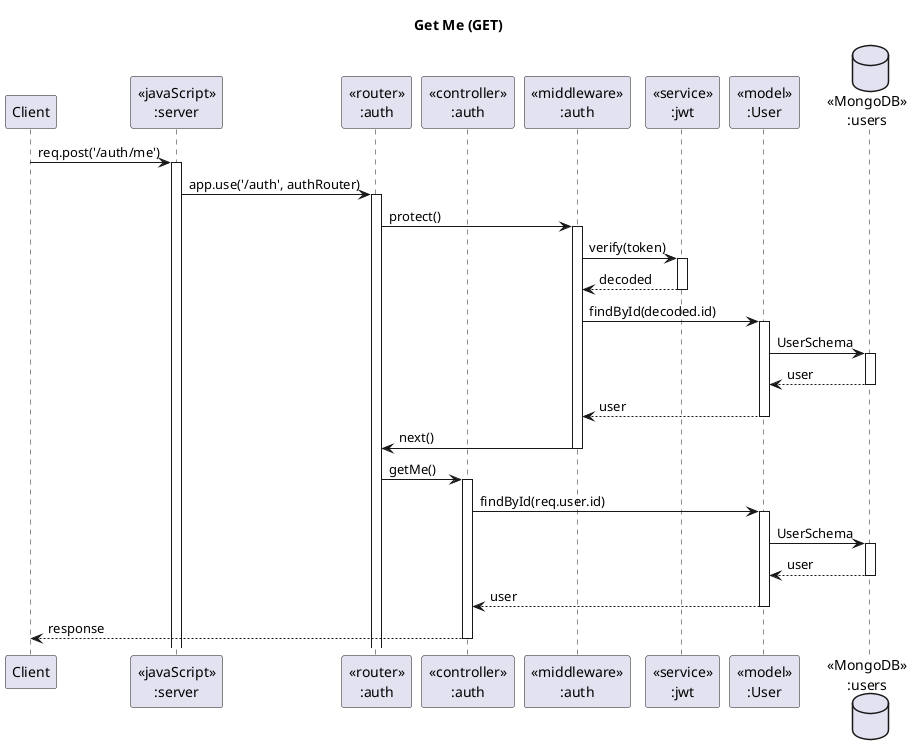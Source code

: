 @startuml Get Me (GET)
title "Get Me (GET)"

participant "Client" as client
participant "<<javaScript>>\n:server" as server
participant "<<router>>\n:auth" as authRouter
participant "<<controller>>\n:auth" as authController
participant "<<middleware>>\n:auth" as authMiddleware
participant "<<service>>\n:jwt" as jwtService
participant "<<model>>\n:User" as userModel
database "<<MongoDB>>\n:users" as users

client -> server ++:req.post('/auth/me')
server -> authRouter ++:app.use('/auth', authRouter)
authRouter -> authMiddleware ++:protect()
authMiddleware -> jwtService ++:verify(token)
jwtService --> authMiddleware --:decoded
authMiddleware -> userModel ++:findById(decoded.id)
userModel -> users ++:UserSchema
users --> userModel --:user
userModel --> authMiddleware --:user
authMiddleware -> authRouter --:next()

authRouter -> authController ++:getMe()
authController -> userModel ++:findById(req.user.id)
userModel -> users ++:UserSchema
users --> userModel --:user
userModel --> authController --:user
authController --> client --:response
